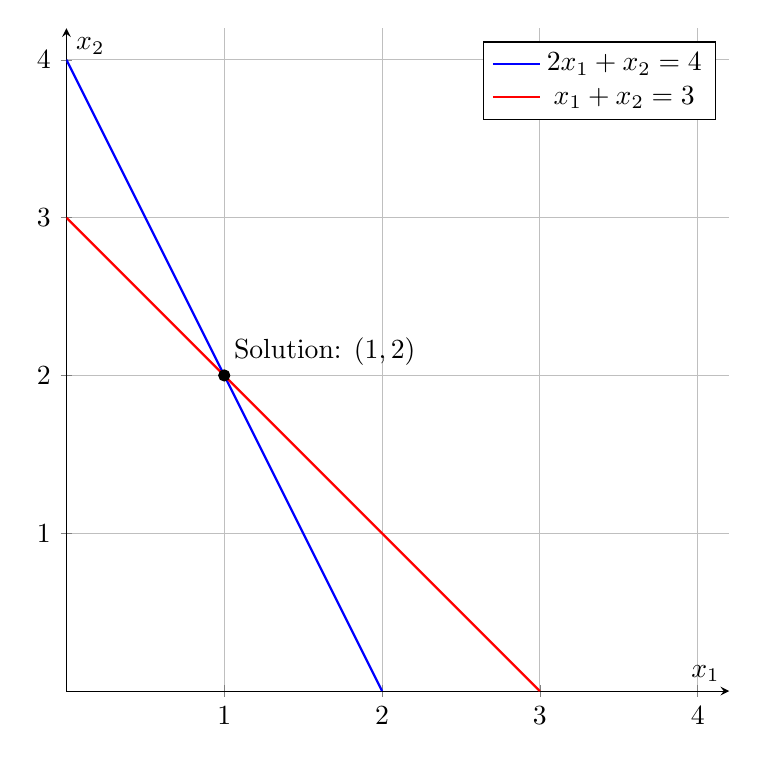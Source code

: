 \begin{tikzpicture}
    % Draw grid and axes
    \begin{axis}[
            axis lines=middle,
            xlabel={$x_1$},
            ylabel={$x_2$},
            xtick={0,1,2,3,4},
            ytick={0,1,2,3,4},
            xmin=0, xmax=4.2,
            ymin=0, ymax=4.2,
            grid=major,
            width=10cm, height=10cm,
        ]
        % Plot the lines
        \addplot[thick, blue, domain=0:2, samples=2] {4 - 2*x};
        \addlegendentry{$2x_1 + x_2 = 4$}
        \addplot[thick, red, domain=0:3, samples=2] {3 - x};
        \addlegendentry{$x_1 + x_2 = 3$}
        % Mark intersection point
        \addplot[only marks, mark=*, black] coordinates {(1,2)};
        \node[above right] at (axis cs:1,2) {Solution: $(1,2)$};
    \end{axis}
\end{tikzpicture}